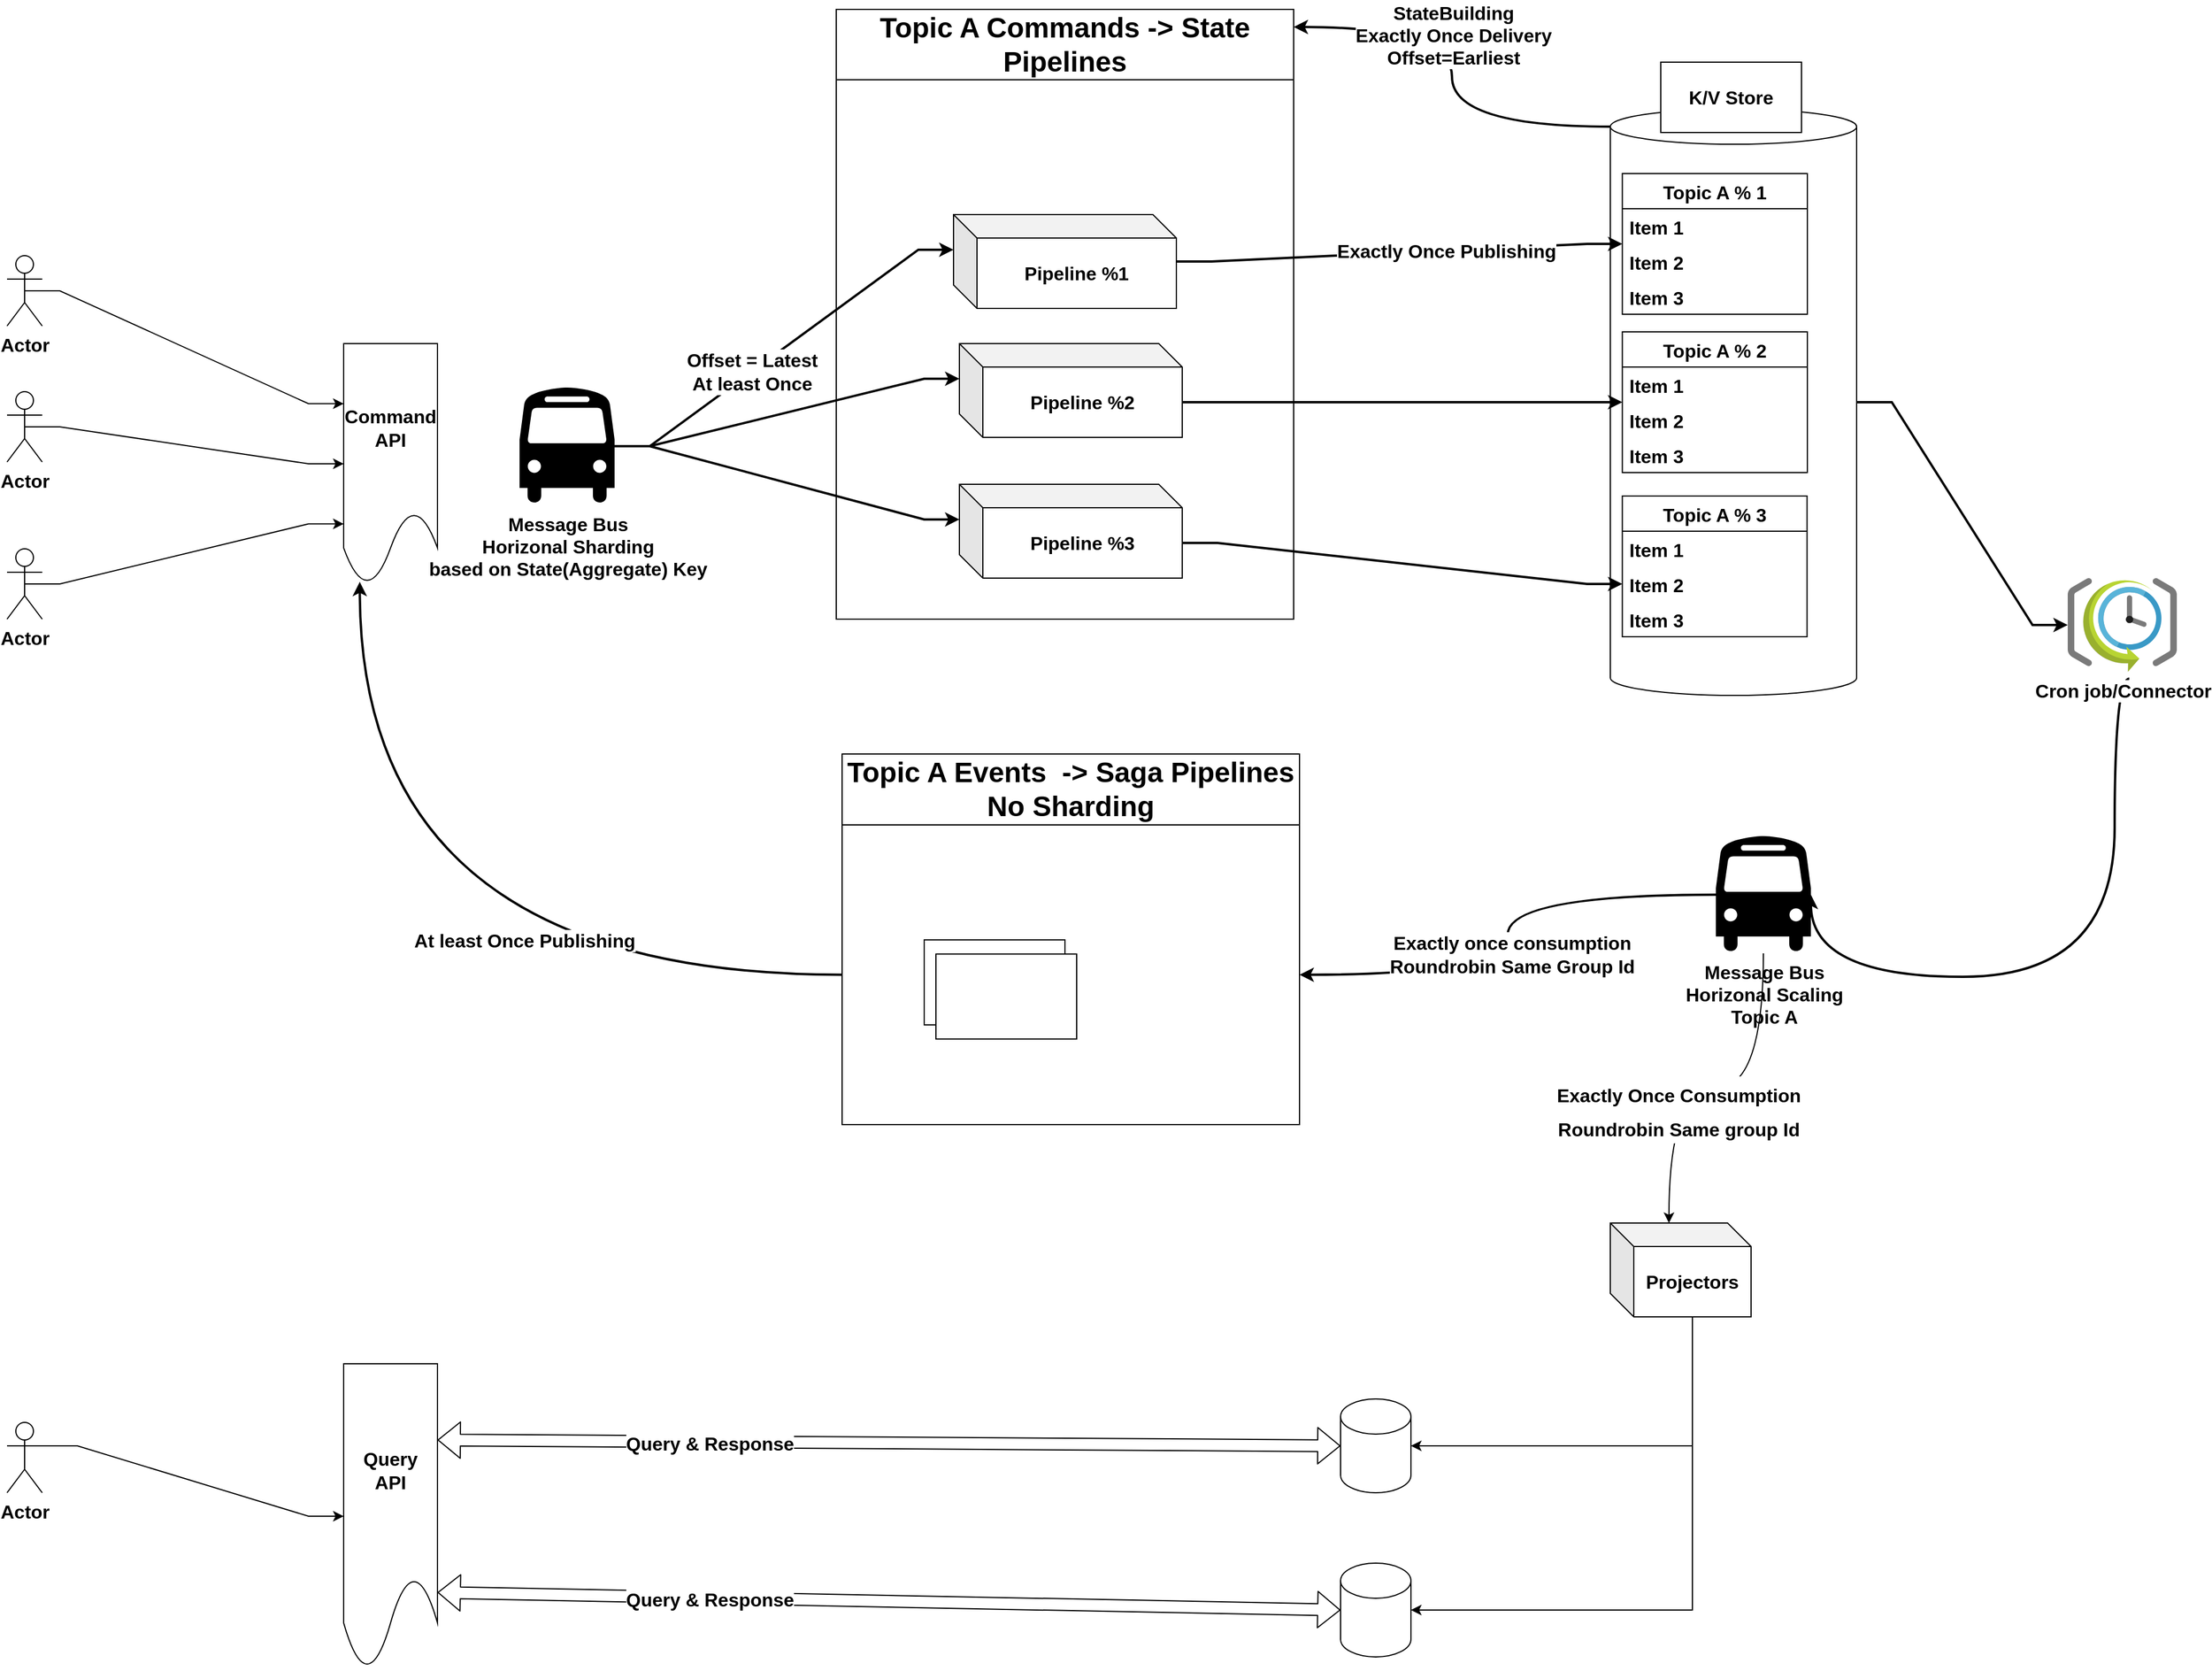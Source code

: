 <mxfile version="16.5.1" type="device"><diagram id="5P3Gs7J7e-vPvxfR85US" name="Page-1"><mxGraphModel dx="3642" dy="2824" grid="1" gridSize="10" guides="1" tooltips="1" connect="1" arrows="1" fold="1" page="1" pageScale="1" pageWidth="850" pageHeight="1100" math="0" shadow="0"><root><mxCell id="0"/><mxCell id="1" parent="0"/><mxCell id="65" style="edgeStyle=orthogonalEdgeStyle;rounded=0;orthogonalLoop=1;jettySize=auto;html=1;entryX=0;entryY=0;entryDx=50;entryDy=0;entryPerimeter=0;fontSize=16;curved=1;fontStyle=1" parent="1" source="pfEpX20-jh710u3yCFcH-107" target="26" edge="1"><mxGeometry relative="1" as="geometry"><mxPoint x="1360" y="1410" as="sourcePoint"/></mxGeometry></mxCell><mxCell id="pfEpX20-jh710u3yCFcH-127" value="&lt;font style=&quot;font-size: 16px&quot;&gt;Exactly Once Consumption&lt;br&gt;Roundrobin Same group Id&lt;/font&gt;" style="edgeLabel;html=1;align=center;verticalAlign=middle;resizable=0;points=[];fontSize=24;fontStyle=1" vertex="1" connectable="0" parent="65"><mxGeometry x="0.202" y="18" relative="1" as="geometry"><mxPoint x="-1" as="offset"/></mxGeometry></mxCell><mxCell id="3" value="" style="shape=cylinder3;whiteSpace=wrap;html=1;boundedLbl=1;backgroundOutline=1;size=15;fontSize=16;fontStyle=1" parent="1" vertex="1"><mxGeometry x="850" y="1180" width="60" height="80" as="geometry"/></mxCell><mxCell id="52" style="edgeStyle=entityRelationEdgeStyle;rounded=0;orthogonalLoop=1;jettySize=auto;html=1;exitX=0.5;exitY=0.5;exitDx=0;exitDy=0;exitPerimeter=0;entryX=0;entryY=0.25;entryDx=0;entryDy=0;fontSize=16;fontStyle=1" parent="1" source="6" target="47" edge="1"><mxGeometry relative="1" as="geometry"><mxPoint x="53" y="375" as="targetPoint"/></mxGeometry></mxCell><mxCell id="6" value="Actor" style="shape=umlActor;verticalLabelPosition=bottom;verticalAlign=top;html=1;outlineConnect=0;fontSize=16;fontStyle=1" parent="1" vertex="1"><mxGeometry x="-287" y="205" width="30" height="60" as="geometry"/></mxCell><mxCell id="53" style="edgeStyle=entityRelationEdgeStyle;rounded=0;orthogonalLoop=1;jettySize=auto;html=1;exitX=0.5;exitY=0.5;exitDx=0;exitDy=0;exitPerimeter=0;entryX=0;entryY=0.5;entryDx=0;entryDy=0;fontSize=16;fontStyle=1" parent="1" source="9" edge="1" target="47"><mxGeometry relative="1" as="geometry"><mxPoint x="63" y="375" as="targetPoint"/></mxGeometry></mxCell><mxCell id="9" value="Actor" style="shape=umlActor;verticalLabelPosition=bottom;verticalAlign=top;html=1;outlineConnect=0;fontSize=16;fontStyle=1" parent="1" vertex="1"><mxGeometry x="-287" y="321" width="30" height="60" as="geometry"/></mxCell><mxCell id="51" style="edgeStyle=entityRelationEdgeStyle;rounded=0;orthogonalLoop=1;jettySize=auto;html=1;exitX=0.5;exitY=0.5;exitDx=0;exitDy=0;exitPerimeter=0;entryX=0;entryY=0.75;entryDx=0;entryDy=0;fontSize=16;fontStyle=1" parent="1" source="10" target="47" edge="1"><mxGeometry relative="1" as="geometry"><mxPoint x="53" y="375" as="targetPoint"/></mxGeometry></mxCell><mxCell id="10" value="Actor" style="shape=umlActor;verticalLabelPosition=bottom;verticalAlign=top;html=1;outlineConnect=0;fontSize=16;fontStyle=1" parent="1" vertex="1"><mxGeometry x="-287" y="455" width="30" height="60" as="geometry"/></mxCell><mxCell id="33" value="" style="edgeStyle=orthogonalEdgeStyle;rounded=0;orthogonalLoop=1;jettySize=auto;html=1;exitX=0;exitY=0;exitDx=70;exitDy=80;exitPerimeter=0;entryX=1;entryY=0.5;entryDx=0;entryDy=0;entryPerimeter=0;fontSize=16;fontStyle=1" parent="1" source="26" target="3" edge="1"><mxGeometry relative="1" as="geometry"/></mxCell><mxCell id="58" style="edgeStyle=orthogonalEdgeStyle;rounded=0;orthogonalLoop=1;jettySize=auto;html=1;exitX=0;exitY=0;exitDx=70;exitDy=80;exitPerimeter=0;entryX=1;entryY=0.5;entryDx=0;entryDy=0;entryPerimeter=0;fontSize=16;fontStyle=1" parent="1" source="26" target="38" edge="1"><mxGeometry relative="1" as="geometry"/></mxCell><mxCell id="26" value="Projectors" style="shape=cube;whiteSpace=wrap;html=1;boundedLbl=1;backgroundOutline=1;darkOpacity=0.05;darkOpacity2=0.1;fontSize=16;fontStyle=1" parent="1" vertex="1"><mxGeometry x="1080" y="1030" width="120" height="80" as="geometry"/></mxCell><mxCell id="46" style="edgeStyle=entityRelationEdgeStyle;rounded=0;orthogonalLoop=1;jettySize=auto;html=1;exitX=1;exitY=0.333;exitDx=0;exitDy=0;exitPerimeter=0;entryX=0;entryY=0.5;entryDx=0;entryDy=0;fontSize=16;fontStyle=1;" parent="1" source="27" target="29" edge="1"><mxGeometry relative="1" as="geometry"/></mxCell><mxCell id="27" value="Actor" style="shape=umlActor;verticalLabelPosition=bottom;verticalAlign=top;html=1;outlineConnect=0;fontSize=16;fontStyle=1" parent="1" vertex="1"><mxGeometry x="-287" y="1200" width="30" height="60" as="geometry"/></mxCell><mxCell id="29" value="Query&lt;br style=&quot;font-size: 16px;&quot;&gt;API" style="shape=document;whiteSpace=wrap;html=1;boundedLbl=1;fontSize=16;fontStyle=1" parent="1" vertex="1"><mxGeometry y="1150" width="80" height="260" as="geometry"/></mxCell><mxCell id="38" value="" style="shape=cylinder3;whiteSpace=wrap;html=1;boundedLbl=1;backgroundOutline=1;size=15;fontSize=16;fontStyle=1" parent="1" vertex="1"><mxGeometry x="850" y="1320" width="60" height="80" as="geometry"/></mxCell><mxCell id="47" value="Command&lt;br style=&quot;font-size: 16px;&quot;&gt;API" style="shape=document;whiteSpace=wrap;html=1;boundedLbl=1;fontSize=16;fontStyle=1" parent="1" vertex="1"><mxGeometry y="280" width="80" height="205" as="geometry"/></mxCell><mxCell id="61" value="" style="shape=flexArrow;endArrow=classic;startArrow=classic;html=1;exitX=1;exitY=0.25;exitDx=0;exitDy=0;entryX=0;entryY=0.5;entryDx=0;entryDy=0;entryPerimeter=0;fontSize=16;fontStyle=1" parent="1" source="29" target="3" edge="1"><mxGeometry width="50" height="50" relative="1" as="geometry"><mxPoint x="600" y="1330" as="sourcePoint"/><mxPoint x="650" y="1280" as="targetPoint"/></mxGeometry></mxCell><mxCell id="62" value="Query &amp;amp; Response" style="edgeLabel;html=1;align=center;verticalAlign=middle;resizable=0;points=[];fontSize=16;fontStyle=1" parent="61" vertex="1" connectable="0"><mxGeometry x="-0.397" y="-1" relative="1" as="geometry"><mxPoint as="offset"/></mxGeometry></mxCell><mxCell id="63" value="" style="shape=flexArrow;endArrow=classic;startArrow=classic;html=1;entryX=0;entryY=0.5;entryDx=0;entryDy=0;entryPerimeter=0;fontSize=16;exitX=1;exitY=0.75;exitDx=0;exitDy=0;fontStyle=1" parent="1" target="38" edge="1" source="29"><mxGeometry width="50" height="50" relative="1" as="geometry"><mxPoint x="380" y="1320" as="sourcePoint"/><mxPoint x="850" y="1317.5" as="targetPoint"/></mxGeometry></mxCell><mxCell id="64" value="Query &amp;amp; Response" style="edgeLabel;html=1;align=center;verticalAlign=middle;resizable=0;points=[];fontSize=16;fontStyle=1" parent="63" vertex="1" connectable="0"><mxGeometry x="-0.397" y="-1" relative="1" as="geometry"><mxPoint as="offset"/></mxGeometry></mxCell><mxCell id="pfEpX20-jh710u3yCFcH-87" value="&lt;span style=&quot;font-size: 16px;&quot;&gt;Message Bus&lt;br style=&quot;font-size: 16px;&quot;&gt;Horizonal Sharding &lt;br style=&quot;font-size: 16px;&quot;&gt;based on State(Aggregate) Key&lt;/span&gt;" style="shape=mxgraph.signs.transportation.bus_4;html=1;pointerEvents=1;fillColor=#000000;strokeColor=none;verticalLabelPosition=bottom;verticalAlign=top;align=center;fontSize=16;fontStyle=1" vertex="1" parent="1"><mxGeometry x="150" y="317.5" width="81" height="100" as="geometry"/></mxCell><mxCell id="pfEpX20-jh710u3yCFcH-110" style="edgeStyle=orthogonalEdgeStyle;rounded=0;orthogonalLoop=1;jettySize=auto;html=1;entryX=1;entryY=0.5;entryDx=0;entryDy=0;entryPerimeter=0;fontSize=16;strokeWidth=2;curved=1;exitX=0.564;exitY=1.072;exitDx=0;exitDy=0;exitPerimeter=0;fontStyle=1" edge="1" parent="1" source="pfEpX20-jh710u3yCFcH-106" target="pfEpX20-jh710u3yCFcH-107"><mxGeometry relative="1" as="geometry"><Array as="points"><mxPoint x="1510" y="566"/><mxPoint x="1510" y="820"/></Array></mxGeometry></mxCell><mxCell id="pfEpX20-jh710u3yCFcH-106" value="Cron job/Connector" style="sketch=0;aspect=fixed;html=1;points=[];align=center;image;fontSize=16;image=img/lib/mscae/SchedulerJobCollection.svg;fontStyle=1" vertex="1" parent="1"><mxGeometry x="1470" y="480" width="93.02" height="80" as="geometry"/></mxCell><mxCell id="pfEpX20-jh710u3yCFcH-115" style="edgeStyle=orthogonalEdgeStyle;curved=1;rounded=0;orthogonalLoop=1;jettySize=auto;html=1;entryX=1;entryY=0.5;entryDx=0;entryDy=0;fontSize=16;strokeWidth=2;fontStyle=1" edge="1" parent="1" source="pfEpX20-jh710u3yCFcH-107" target="pfEpX20-jh710u3yCFcH-78"><mxGeometry relative="1" as="geometry"/></mxCell><mxCell id="pfEpX20-jh710u3yCFcH-116" value="Exactly once consumption&lt;br style=&quot;font-size: 16px&quot;&gt;Roundrobin Same Group Id" style="edgeLabel;html=1;align=center;verticalAlign=middle;resizable=0;points=[];fontSize=16;fontStyle=1" vertex="1" connectable="0" parent="pfEpX20-jh710u3yCFcH-115"><mxGeometry x="0.077" y="3" relative="1" as="geometry"><mxPoint as="offset"/></mxGeometry></mxCell><mxCell id="pfEpX20-jh710u3yCFcH-107" value="&lt;span style=&quot;font-size: 16px;&quot;&gt;Message Bus&lt;br style=&quot;font-size: 16px;&quot;&gt;Horizonal Scaling&lt;br style=&quot;font-size: 16px;&quot;&gt;Topic A&lt;br style=&quot;font-size: 16px;&quot;&gt;&lt;/span&gt;" style="shape=mxgraph.signs.transportation.bus_4;html=1;pointerEvents=1;fillColor=#000000;strokeColor=none;verticalLabelPosition=bottom;verticalAlign=top;align=center;fontSize=16;fontStyle=1" vertex="1" parent="1"><mxGeometry x="1170" y="700" width="81" height="100" as="geometry"/></mxCell><mxCell id="pfEpX20-jh710u3yCFcH-108" value="" style="group;fontSize=16;fontStyle=1" vertex="1" connectable="0" parent="1"><mxGeometry x="1080" y="40" width="210" height="570" as="geometry"/></mxCell><mxCell id="pfEpX20-jh710u3yCFcH-72" value="" style="group;fontSize=16;fontStyle=1" vertex="1" connectable="0" parent="pfEpX20-jh710u3yCFcH-108"><mxGeometry y="40" width="210" height="530" as="geometry"/></mxCell><mxCell id="pfEpX20-jh710u3yCFcH-67" value="" style="shape=cylinder3;whiteSpace=wrap;html=1;boundedLbl=1;backgroundOutline=1;size=15;fontSize=16;fontStyle=1" vertex="1" parent="pfEpX20-jh710u3yCFcH-72"><mxGeometry width="210" height="500" as="geometry"/></mxCell><mxCell id="pfEpX20-jh710u3yCFcH-68" value="Topic A % 1" style="swimlane;fontStyle=1;childLayout=stackLayout;horizontal=1;startSize=30;horizontalStack=0;resizeParent=1;resizeParentMax=0;resizeLast=0;collapsible=1;marginBottom=0;fontSize=16;" vertex="1" parent="pfEpX20-jh710u3yCFcH-72"><mxGeometry x="10.248" y="55" width="157.752" height="120" as="geometry"/></mxCell><mxCell id="pfEpX20-jh710u3yCFcH-69" value="Item 1" style="text;strokeColor=none;fillColor=none;align=left;verticalAlign=middle;spacingLeft=4;spacingRight=4;overflow=hidden;points=[[0,0.5],[1,0.5]];portConstraint=eastwest;rotatable=0;fontSize=16;fontStyle=1" vertex="1" parent="pfEpX20-jh710u3yCFcH-68"><mxGeometry y="30" width="157.752" height="30" as="geometry"/></mxCell><mxCell id="pfEpX20-jh710u3yCFcH-70" value="Item 2" style="text;strokeColor=none;fillColor=none;align=left;verticalAlign=middle;spacingLeft=4;spacingRight=4;overflow=hidden;points=[[0,0.5],[1,0.5]];portConstraint=eastwest;rotatable=0;fontSize=16;fontStyle=1" vertex="1" parent="pfEpX20-jh710u3yCFcH-68"><mxGeometry y="60" width="157.752" height="30" as="geometry"/></mxCell><mxCell id="pfEpX20-jh710u3yCFcH-71" value="Item 3" style="text;strokeColor=none;fillColor=none;align=left;verticalAlign=middle;spacingLeft=4;spacingRight=4;overflow=hidden;points=[[0,0.5],[1,0.5]];portConstraint=eastwest;rotatable=0;fontSize=16;fontStyle=1" vertex="1" parent="pfEpX20-jh710u3yCFcH-68"><mxGeometry y="90" width="157.752" height="30" as="geometry"/></mxCell><mxCell id="pfEpX20-jh710u3yCFcH-95" value="Topic A % 2" style="swimlane;fontStyle=1;childLayout=stackLayout;horizontal=1;startSize=30;horizontalStack=0;resizeParent=1;resizeParentMax=0;resizeLast=0;collapsible=1;marginBottom=0;fontSize=16;" vertex="1" parent="pfEpX20-jh710u3yCFcH-72"><mxGeometry x="10.248" y="190" width="157.752" height="120" as="geometry"/></mxCell><mxCell id="pfEpX20-jh710u3yCFcH-96" value="Item 1" style="text;strokeColor=none;fillColor=none;align=left;verticalAlign=middle;spacingLeft=4;spacingRight=4;overflow=hidden;points=[[0,0.5],[1,0.5]];portConstraint=eastwest;rotatable=0;fontSize=16;fontStyle=1" vertex="1" parent="pfEpX20-jh710u3yCFcH-95"><mxGeometry y="30" width="157.752" height="30" as="geometry"/></mxCell><mxCell id="pfEpX20-jh710u3yCFcH-97" value="Item 2" style="text;strokeColor=none;fillColor=none;align=left;verticalAlign=middle;spacingLeft=4;spacingRight=4;overflow=hidden;points=[[0,0.5],[1,0.5]];portConstraint=eastwest;rotatable=0;fontSize=16;fontStyle=1" vertex="1" parent="pfEpX20-jh710u3yCFcH-95"><mxGeometry y="60" width="157.752" height="30" as="geometry"/></mxCell><mxCell id="pfEpX20-jh710u3yCFcH-98" value="Item 3" style="text;strokeColor=none;fillColor=none;align=left;verticalAlign=middle;spacingLeft=4;spacingRight=4;overflow=hidden;points=[[0,0.5],[1,0.5]];portConstraint=eastwest;rotatable=0;fontSize=16;fontStyle=1" vertex="1" parent="pfEpX20-jh710u3yCFcH-95"><mxGeometry y="90" width="157.752" height="30" as="geometry"/></mxCell><mxCell id="pfEpX20-jh710u3yCFcH-99" value="Topic A % 3" style="swimlane;fontStyle=1;childLayout=stackLayout;horizontal=1;startSize=30;horizontalStack=0;resizeParent=1;resizeParentMax=0;resizeLast=0;collapsible=1;marginBottom=0;fontSize=16;" vertex="1" parent="pfEpX20-jh710u3yCFcH-72"><mxGeometry x="10.244" y="330" width="157.5" height="120" as="geometry"/></mxCell><mxCell id="pfEpX20-jh710u3yCFcH-100" value="Item 1" style="text;strokeColor=none;fillColor=none;align=left;verticalAlign=middle;spacingLeft=4;spacingRight=4;overflow=hidden;points=[[0,0.5],[1,0.5]];portConstraint=eastwest;rotatable=0;fontSize=16;fontStyle=1" vertex="1" parent="pfEpX20-jh710u3yCFcH-99"><mxGeometry y="30" width="157.5" height="30" as="geometry"/></mxCell><mxCell id="pfEpX20-jh710u3yCFcH-101" value="Item 2" style="text;strokeColor=none;fillColor=none;align=left;verticalAlign=middle;spacingLeft=4;spacingRight=4;overflow=hidden;points=[[0,0.5],[1,0.5]];portConstraint=eastwest;rotatable=0;fontSize=16;fontStyle=1" vertex="1" parent="pfEpX20-jh710u3yCFcH-99"><mxGeometry y="60" width="157.5" height="30" as="geometry"/></mxCell><mxCell id="pfEpX20-jh710u3yCFcH-102" value="Item 3" style="text;strokeColor=none;fillColor=none;align=left;verticalAlign=middle;spacingLeft=4;spacingRight=4;overflow=hidden;points=[[0,0.5],[1,0.5]];portConstraint=eastwest;rotatable=0;fontSize=16;fontStyle=1" vertex="1" parent="pfEpX20-jh710u3yCFcH-99"><mxGeometry y="90" width="157.5" height="30" as="geometry"/></mxCell><mxCell id="pfEpX20-jh710u3yCFcH-103" value="K/V Store" style="whiteSpace=wrap;html=1;fontSize=16;fontStyle=1" vertex="1" parent="pfEpX20-jh710u3yCFcH-108"><mxGeometry x="43" width="120" height="60" as="geometry"/></mxCell><mxCell id="pfEpX20-jh710u3yCFcH-109" style="edgeStyle=entityRelationEdgeStyle;rounded=0;orthogonalLoop=1;jettySize=auto;html=1;exitX=1;exitY=0.5;exitDx=0;exitDy=0;exitPerimeter=0;fontSize=16;strokeWidth=2;fontStyle=1" edge="1" parent="1" source="pfEpX20-jh710u3yCFcH-67" target="pfEpX20-jh710u3yCFcH-106"><mxGeometry relative="1" as="geometry"/></mxCell><mxCell id="pfEpX20-jh710u3yCFcH-118" style="edgeStyle=orthogonalEdgeStyle;curved=1;rounded=0;orthogonalLoop=1;jettySize=auto;html=1;exitX=0;exitY=0;exitDx=0;exitDy=15;exitPerimeter=0;entryX=1;entryY=0.25;entryDx=0;entryDy=0;fontSize=16;strokeWidth=2;fontStyle=1" edge="1" parent="1" source="pfEpX20-jh710u3yCFcH-67" target="pfEpX20-jh710u3yCFcH-75"><mxGeometry relative="1" as="geometry"/></mxCell><mxCell id="pfEpX20-jh710u3yCFcH-119" value="StateBuilding&lt;br style=&quot;font-size: 16px;&quot;&gt;Exactly Once Delivery&lt;br style=&quot;font-size: 16px;&quot;&gt;Offset=Earliest&lt;br style=&quot;font-size: 16px;&quot;&gt;" style="edgeLabel;html=1;align=center;verticalAlign=middle;resizable=0;points=[];fontSize=16;fontStyle=1" vertex="1" connectable="0" parent="pfEpX20-jh710u3yCFcH-118"><mxGeometry x="0.204" y="-1" relative="1" as="geometry"><mxPoint as="offset"/></mxGeometry></mxCell><mxCell id="pfEpX20-jh710u3yCFcH-122" style="edgeStyle=orthogonalEdgeStyle;curved=1;rounded=0;orthogonalLoop=1;jettySize=auto;html=1;entryX=0.172;entryY=0.991;entryDx=0;entryDy=0;entryPerimeter=0;fontSize=16;strokeWidth=2;fontStyle=1" edge="1" parent="1" source="pfEpX20-jh710u3yCFcH-78" target="47"><mxGeometry relative="1" as="geometry"/></mxCell><mxCell id="pfEpX20-jh710u3yCFcH-124" value="At least Once Publishing" style="edgeLabel;html=1;align=center;verticalAlign=middle;resizable=0;points=[];fontSize=16;fontStyle=1" vertex="1" connectable="0" parent="pfEpX20-jh710u3yCFcH-122"><mxGeometry x="-0.273" y="-30" relative="1" as="geometry"><mxPoint as="offset"/></mxGeometry></mxCell><mxCell id="pfEpX20-jh710u3yCFcH-125" value="" style="group" vertex="1" connectable="0" parent="1"><mxGeometry x="420" y="-5" width="390" height="520" as="geometry"/></mxCell><mxCell id="pfEpX20-jh710u3yCFcH-85" value="" style="group;fontSize=16;fontStyle=1" vertex="1" connectable="0" parent="pfEpX20-jh710u3yCFcH-125"><mxGeometry y="60" width="390" height="460" as="geometry"/></mxCell><mxCell id="pfEpX20-jh710u3yCFcH-76" value="" style="group;fontSize=16;fontStyle=1" vertex="1" connectable="0" parent="pfEpX20-jh710u3yCFcH-85"><mxGeometry width="390" height="460" as="geometry"/></mxCell><mxCell id="pfEpX20-jh710u3yCFcH-104" value="" style="group;fontSize=16;fontStyle=1" vertex="1" connectable="0" parent="pfEpX20-jh710u3yCFcH-76"><mxGeometry width="390" height="460" as="geometry"/></mxCell><mxCell id="pfEpX20-jh710u3yCFcH-74" value="" style="rounded=0;whiteSpace=wrap;html=1;fontSize=16;fontStyle=1" vertex="1" parent="pfEpX20-jh710u3yCFcH-104"><mxGeometry width="390" height="460" as="geometry"/></mxCell><mxCell id="4" value="Pipeline %1" style="shape=cube;whiteSpace=wrap;html=1;boundedLbl=1;backgroundOutline=1;darkOpacity=0.05;darkOpacity2=0.1;fontSize=16;fontStyle=1" parent="pfEpX20-jh710u3yCFcH-85" vertex="1"><mxGeometry x="100" y="115" width="190" height="80" as="geometry"/></mxCell><mxCell id="5" value="Pipeline %2" style="shape=cube;whiteSpace=wrap;html=1;boundedLbl=1;backgroundOutline=1;darkOpacity=0.05;darkOpacity2=0.1;fontSize=16;fontStyle=1" parent="pfEpX20-jh710u3yCFcH-85" vertex="1"><mxGeometry x="105" y="225" width="190" height="80" as="geometry"/></mxCell><mxCell id="7" value="Pipeline %3" style="shape=cube;whiteSpace=wrap;html=1;boundedLbl=1;backgroundOutline=1;darkOpacity=0.05;darkOpacity2=0.1;fontSize=16;fontStyle=1" parent="pfEpX20-jh710u3yCFcH-85" vertex="1"><mxGeometry x="105" y="345" width="190" height="80" as="geometry"/></mxCell><mxCell id="pfEpX20-jh710u3yCFcH-75" value="&lt;font style=&quot;font-size: 24px&quot;&gt;Topic A Commands -&amp;gt;&amp;nbsp;State Pipelines&lt;/font&gt;" style="whiteSpace=wrap;html=1;fontSize=16;fontStyle=1" vertex="1" parent="pfEpX20-jh710u3yCFcH-125"><mxGeometry width="390" height="60" as="geometry"/></mxCell><mxCell id="pfEpX20-jh710u3yCFcH-126" value="" style="group" vertex="1" connectable="0" parent="1"><mxGeometry x="415" y="630" width="400" height="317.06" as="geometry"/></mxCell><mxCell id="pfEpX20-jh710u3yCFcH-114" value="" style="group;fontSize=16;fontStyle=1" vertex="1" connectable="0" parent="pfEpX20-jh710u3yCFcH-126"><mxGeometry y="86.054" width="400.0" height="231.006" as="geometry"/></mxCell><mxCell id="pfEpX20-jh710u3yCFcH-77" value="" style="group;fontSize=16;fontStyle=1" vertex="1" connectable="0" parent="pfEpX20-jh710u3yCFcH-114"><mxGeometry x="10" y="-25.66" width="390" height="255.66" as="geometry"/></mxCell><mxCell id="pfEpX20-jh710u3yCFcH-78" value="" style="rounded=0;whiteSpace=wrap;html=1;fontSize=16;fontStyle=1" vertex="1" parent="pfEpX20-jh710u3yCFcH-77"><mxGeometry width="390" height="255.66" as="geometry"/></mxCell><mxCell id="pfEpX20-jh710u3yCFcH-112" value="" style="rounded=0;whiteSpace=wrap;html=1;fontSize=16;fontStyle=1" vertex="1" parent="pfEpX20-jh710u3yCFcH-114"><mxGeometry x="80" y="72.471" width="120.0" height="72.471" as="geometry"/></mxCell><mxCell id="pfEpX20-jh710u3yCFcH-113" value="" style="rounded=0;whiteSpace=wrap;html=1;fontSize=16;fontStyle=1" vertex="1" parent="pfEpX20-jh710u3yCFcH-114"><mxGeometry x="90.0" y="84.549" width="120.0" height="72.471" as="geometry"/></mxCell><mxCell id="pfEpX20-jh710u3yCFcH-105" value="&lt;span style=&quot;font-size: 24px&quot;&gt;&lt;font style=&quot;font-size: 24px&quot;&gt;Topic A Events&amp;nbsp; -&amp;gt;&amp;nbsp;Saga Pipelines&lt;br&gt;No Sharding&lt;br style=&quot;font-size: 16px&quot;&gt;&lt;/font&gt;&lt;/span&gt;" style="whiteSpace=wrap;html=1;fontSize=16;fontStyle=1" vertex="1" parent="pfEpX20-jh710u3yCFcH-126"><mxGeometry x="10" width="390.0" height="60.392" as="geometry"/></mxCell><mxCell id="57" style="edgeStyle=entityRelationEdgeStyle;rounded=0;orthogonalLoop=1;jettySize=auto;html=1;entryX=0;entryY=0;entryDx=0;entryDy=30;entryPerimeter=0;fontSize=16;exitX=1;exitY=0.5;exitDx=0;exitDy=0;exitPerimeter=0;strokeWidth=2;fontStyle=1" parent="1" source="pfEpX20-jh710u3yCFcH-87" target="7" edge="1"><mxGeometry relative="1" as="geometry"><mxPoint x="290.0" y="351.0" as="sourcePoint"/></mxGeometry></mxCell><mxCell id="pfEpX20-jh710u3yCFcH-66" style="edgeStyle=entityRelationEdgeStyle;rounded=0;orthogonalLoop=1;jettySize=auto;html=1;entryX=0;entryY=0;entryDx=0;entryDy=30;entryPerimeter=0;fontSize=16;exitX=1;exitY=0.5;exitDx=0;exitDy=0;exitPerimeter=0;strokeWidth=2;fontStyle=1" edge="1" parent="1" source="pfEpX20-jh710u3yCFcH-87" target="5"><mxGeometry relative="1" as="geometry"><mxPoint x="290.0" y="351.0" as="sourcePoint"/></mxGeometry></mxCell><mxCell id="55" style="edgeStyle=entityRelationEdgeStyle;rounded=0;orthogonalLoop=1;jettySize=auto;html=1;entryX=0;entryY=0;entryDx=0;entryDy=30;entryPerimeter=0;fontSize=16;exitX=1;exitY=0.5;exitDx=0;exitDy=0;exitPerimeter=0;strokeWidth=2;fontStyle=1" parent="1" source="pfEpX20-jh710u3yCFcH-87" target="4" edge="1"><mxGeometry relative="1" as="geometry"><mxPoint x="290.0" y="351.0" as="sourcePoint"/></mxGeometry></mxCell><mxCell id="pfEpX20-jh710u3yCFcH-123" value="Offset = Latest&lt;br style=&quot;font-size: 16px;&quot;&gt;At least Once" style="edgeLabel;html=1;align=center;verticalAlign=middle;resizable=0;points=[];fontSize=16;fontStyle=1" vertex="1" connectable="0" parent="55"><mxGeometry x="-0.197" relative="1" as="geometry"><mxPoint as="offset"/></mxGeometry></mxCell><mxCell id="14" style="edgeStyle=entityRelationEdgeStyle;rounded=0;orthogonalLoop=1;jettySize=auto;html=1;exitX=0;exitY=0;exitDx=190;exitDy=50;exitPerimeter=0;fontSize=16;strokeWidth=2;fontStyle=1" parent="1" source="5" target="pfEpX20-jh710u3yCFcH-95" edge="1"><mxGeometry relative="1" as="geometry"/></mxCell><mxCell id="15" style="edgeStyle=entityRelationEdgeStyle;rounded=0;orthogonalLoop=1;jettySize=auto;html=1;exitX=0;exitY=0;exitDx=190;exitDy=50;exitPerimeter=0;entryX=0;entryY=0.5;entryDx=0;entryDy=0;fontSize=16;strokeWidth=2;fontStyle=1" parent="1" source="7" target="pfEpX20-jh710u3yCFcH-101" edge="1"><mxGeometry relative="1" as="geometry"/></mxCell><mxCell id="13" style="edgeStyle=entityRelationEdgeStyle;rounded=0;orthogonalLoop=1;jettySize=auto;html=1;fontSize=16;strokeWidth=2;fontStyle=1" parent="1" source="4" target="pfEpX20-jh710u3yCFcH-68" edge="1"><mxGeometry relative="1" as="geometry"/></mxCell><mxCell id="pfEpX20-jh710u3yCFcH-117" value="Exactly Once Publishing" style="edgeLabel;html=1;align=center;verticalAlign=middle;resizable=0;points=[];fontSize=16;fontStyle=1" vertex="1" connectable="0" parent="13"><mxGeometry x="0.206" relative="1" as="geometry"><mxPoint as="offset"/></mxGeometry></mxCell></root></mxGraphModel></diagram></mxfile>